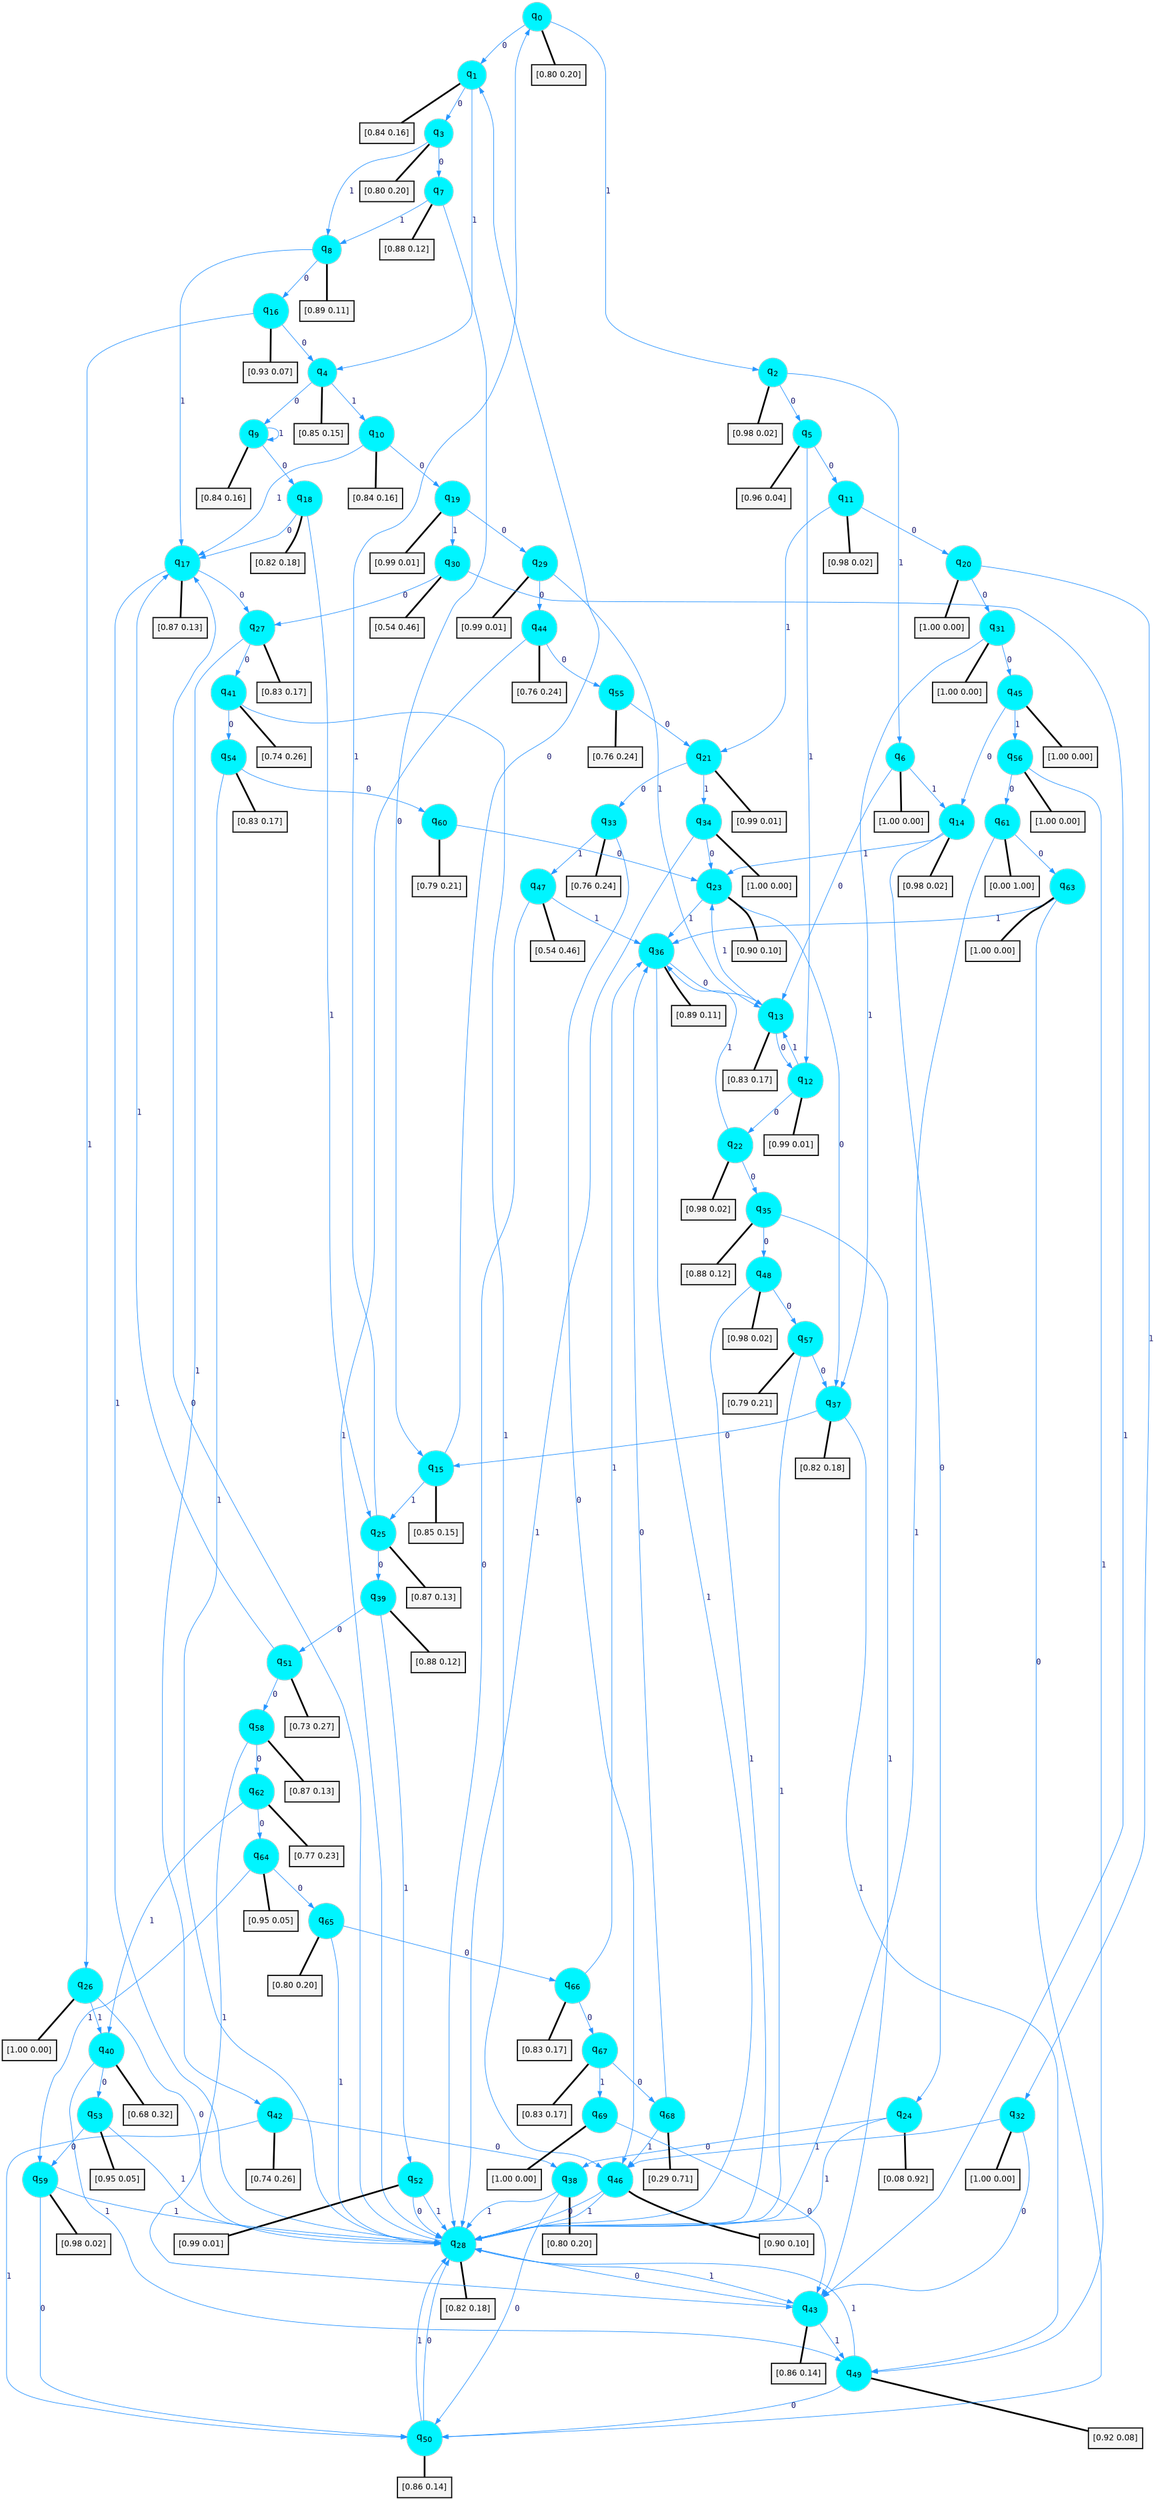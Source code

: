 digraph G {
graph [
bgcolor=transparent, dpi=300, rankdir=TD, size="40,25"];
node [
color=gray, fillcolor=turquoise1, fontcolor=black, fontname=Helvetica, fontsize=16, fontweight=bold, shape=circle, style=filled];
edge [
arrowsize=1, color=dodgerblue1, fontcolor=midnightblue, fontname=courier, fontweight=bold, penwidth=1, style=solid, weight=20];
0[label=<q<SUB>0</SUB>>];
1[label=<q<SUB>1</SUB>>];
2[label=<q<SUB>2</SUB>>];
3[label=<q<SUB>3</SUB>>];
4[label=<q<SUB>4</SUB>>];
5[label=<q<SUB>5</SUB>>];
6[label=<q<SUB>6</SUB>>];
7[label=<q<SUB>7</SUB>>];
8[label=<q<SUB>8</SUB>>];
9[label=<q<SUB>9</SUB>>];
10[label=<q<SUB>10</SUB>>];
11[label=<q<SUB>11</SUB>>];
12[label=<q<SUB>12</SUB>>];
13[label=<q<SUB>13</SUB>>];
14[label=<q<SUB>14</SUB>>];
15[label=<q<SUB>15</SUB>>];
16[label=<q<SUB>16</SUB>>];
17[label=<q<SUB>17</SUB>>];
18[label=<q<SUB>18</SUB>>];
19[label=<q<SUB>19</SUB>>];
20[label=<q<SUB>20</SUB>>];
21[label=<q<SUB>21</SUB>>];
22[label=<q<SUB>22</SUB>>];
23[label=<q<SUB>23</SUB>>];
24[label=<q<SUB>24</SUB>>];
25[label=<q<SUB>25</SUB>>];
26[label=<q<SUB>26</SUB>>];
27[label=<q<SUB>27</SUB>>];
28[label=<q<SUB>28</SUB>>];
29[label=<q<SUB>29</SUB>>];
30[label=<q<SUB>30</SUB>>];
31[label=<q<SUB>31</SUB>>];
32[label=<q<SUB>32</SUB>>];
33[label=<q<SUB>33</SUB>>];
34[label=<q<SUB>34</SUB>>];
35[label=<q<SUB>35</SUB>>];
36[label=<q<SUB>36</SUB>>];
37[label=<q<SUB>37</SUB>>];
38[label=<q<SUB>38</SUB>>];
39[label=<q<SUB>39</SUB>>];
40[label=<q<SUB>40</SUB>>];
41[label=<q<SUB>41</SUB>>];
42[label=<q<SUB>42</SUB>>];
43[label=<q<SUB>43</SUB>>];
44[label=<q<SUB>44</SUB>>];
45[label=<q<SUB>45</SUB>>];
46[label=<q<SUB>46</SUB>>];
47[label=<q<SUB>47</SUB>>];
48[label=<q<SUB>48</SUB>>];
49[label=<q<SUB>49</SUB>>];
50[label=<q<SUB>50</SUB>>];
51[label=<q<SUB>51</SUB>>];
52[label=<q<SUB>52</SUB>>];
53[label=<q<SUB>53</SUB>>];
54[label=<q<SUB>54</SUB>>];
55[label=<q<SUB>55</SUB>>];
56[label=<q<SUB>56</SUB>>];
57[label=<q<SUB>57</SUB>>];
58[label=<q<SUB>58</SUB>>];
59[label=<q<SUB>59</SUB>>];
60[label=<q<SUB>60</SUB>>];
61[label=<q<SUB>61</SUB>>];
62[label=<q<SUB>62</SUB>>];
63[label=<q<SUB>63</SUB>>];
64[label=<q<SUB>64</SUB>>];
65[label=<q<SUB>65</SUB>>];
66[label=<q<SUB>66</SUB>>];
67[label=<q<SUB>67</SUB>>];
68[label=<q<SUB>68</SUB>>];
69[label=<q<SUB>69</SUB>>];
70[label="[0.80 0.20]", shape=box,fontcolor=black, fontname=Helvetica, fontsize=14, penwidth=2, fillcolor=whitesmoke,color=black];
71[label="[0.84 0.16]", shape=box,fontcolor=black, fontname=Helvetica, fontsize=14, penwidth=2, fillcolor=whitesmoke,color=black];
72[label="[0.98 0.02]", shape=box,fontcolor=black, fontname=Helvetica, fontsize=14, penwidth=2, fillcolor=whitesmoke,color=black];
73[label="[0.80 0.20]", shape=box,fontcolor=black, fontname=Helvetica, fontsize=14, penwidth=2, fillcolor=whitesmoke,color=black];
74[label="[0.85 0.15]", shape=box,fontcolor=black, fontname=Helvetica, fontsize=14, penwidth=2, fillcolor=whitesmoke,color=black];
75[label="[0.96 0.04]", shape=box,fontcolor=black, fontname=Helvetica, fontsize=14, penwidth=2, fillcolor=whitesmoke,color=black];
76[label="[1.00 0.00]", shape=box,fontcolor=black, fontname=Helvetica, fontsize=14, penwidth=2, fillcolor=whitesmoke,color=black];
77[label="[0.88 0.12]", shape=box,fontcolor=black, fontname=Helvetica, fontsize=14, penwidth=2, fillcolor=whitesmoke,color=black];
78[label="[0.89 0.11]", shape=box,fontcolor=black, fontname=Helvetica, fontsize=14, penwidth=2, fillcolor=whitesmoke,color=black];
79[label="[0.84 0.16]", shape=box,fontcolor=black, fontname=Helvetica, fontsize=14, penwidth=2, fillcolor=whitesmoke,color=black];
80[label="[0.84 0.16]", shape=box,fontcolor=black, fontname=Helvetica, fontsize=14, penwidth=2, fillcolor=whitesmoke,color=black];
81[label="[0.98 0.02]", shape=box,fontcolor=black, fontname=Helvetica, fontsize=14, penwidth=2, fillcolor=whitesmoke,color=black];
82[label="[0.99 0.01]", shape=box,fontcolor=black, fontname=Helvetica, fontsize=14, penwidth=2, fillcolor=whitesmoke,color=black];
83[label="[0.83 0.17]", shape=box,fontcolor=black, fontname=Helvetica, fontsize=14, penwidth=2, fillcolor=whitesmoke,color=black];
84[label="[0.98 0.02]", shape=box,fontcolor=black, fontname=Helvetica, fontsize=14, penwidth=2, fillcolor=whitesmoke,color=black];
85[label="[0.85 0.15]", shape=box,fontcolor=black, fontname=Helvetica, fontsize=14, penwidth=2, fillcolor=whitesmoke,color=black];
86[label="[0.93 0.07]", shape=box,fontcolor=black, fontname=Helvetica, fontsize=14, penwidth=2, fillcolor=whitesmoke,color=black];
87[label="[0.87 0.13]", shape=box,fontcolor=black, fontname=Helvetica, fontsize=14, penwidth=2, fillcolor=whitesmoke,color=black];
88[label="[0.82 0.18]", shape=box,fontcolor=black, fontname=Helvetica, fontsize=14, penwidth=2, fillcolor=whitesmoke,color=black];
89[label="[0.99 0.01]", shape=box,fontcolor=black, fontname=Helvetica, fontsize=14, penwidth=2, fillcolor=whitesmoke,color=black];
90[label="[1.00 0.00]", shape=box,fontcolor=black, fontname=Helvetica, fontsize=14, penwidth=2, fillcolor=whitesmoke,color=black];
91[label="[0.99 0.01]", shape=box,fontcolor=black, fontname=Helvetica, fontsize=14, penwidth=2, fillcolor=whitesmoke,color=black];
92[label="[0.98 0.02]", shape=box,fontcolor=black, fontname=Helvetica, fontsize=14, penwidth=2, fillcolor=whitesmoke,color=black];
93[label="[0.90 0.10]", shape=box,fontcolor=black, fontname=Helvetica, fontsize=14, penwidth=2, fillcolor=whitesmoke,color=black];
94[label="[0.08 0.92]", shape=box,fontcolor=black, fontname=Helvetica, fontsize=14, penwidth=2, fillcolor=whitesmoke,color=black];
95[label="[0.87 0.13]", shape=box,fontcolor=black, fontname=Helvetica, fontsize=14, penwidth=2, fillcolor=whitesmoke,color=black];
96[label="[1.00 0.00]", shape=box,fontcolor=black, fontname=Helvetica, fontsize=14, penwidth=2, fillcolor=whitesmoke,color=black];
97[label="[0.83 0.17]", shape=box,fontcolor=black, fontname=Helvetica, fontsize=14, penwidth=2, fillcolor=whitesmoke,color=black];
98[label="[0.82 0.18]", shape=box,fontcolor=black, fontname=Helvetica, fontsize=14, penwidth=2, fillcolor=whitesmoke,color=black];
99[label="[0.99 0.01]", shape=box,fontcolor=black, fontname=Helvetica, fontsize=14, penwidth=2, fillcolor=whitesmoke,color=black];
100[label="[0.54 0.46]", shape=box,fontcolor=black, fontname=Helvetica, fontsize=14, penwidth=2, fillcolor=whitesmoke,color=black];
101[label="[1.00 0.00]", shape=box,fontcolor=black, fontname=Helvetica, fontsize=14, penwidth=2, fillcolor=whitesmoke,color=black];
102[label="[1.00 0.00]", shape=box,fontcolor=black, fontname=Helvetica, fontsize=14, penwidth=2, fillcolor=whitesmoke,color=black];
103[label="[0.76 0.24]", shape=box,fontcolor=black, fontname=Helvetica, fontsize=14, penwidth=2, fillcolor=whitesmoke,color=black];
104[label="[1.00 0.00]", shape=box,fontcolor=black, fontname=Helvetica, fontsize=14, penwidth=2, fillcolor=whitesmoke,color=black];
105[label="[0.88 0.12]", shape=box,fontcolor=black, fontname=Helvetica, fontsize=14, penwidth=2, fillcolor=whitesmoke,color=black];
106[label="[0.89 0.11]", shape=box,fontcolor=black, fontname=Helvetica, fontsize=14, penwidth=2, fillcolor=whitesmoke,color=black];
107[label="[0.82 0.18]", shape=box,fontcolor=black, fontname=Helvetica, fontsize=14, penwidth=2, fillcolor=whitesmoke,color=black];
108[label="[0.80 0.20]", shape=box,fontcolor=black, fontname=Helvetica, fontsize=14, penwidth=2, fillcolor=whitesmoke,color=black];
109[label="[0.88 0.12]", shape=box,fontcolor=black, fontname=Helvetica, fontsize=14, penwidth=2, fillcolor=whitesmoke,color=black];
110[label="[0.68 0.32]", shape=box,fontcolor=black, fontname=Helvetica, fontsize=14, penwidth=2, fillcolor=whitesmoke,color=black];
111[label="[0.74 0.26]", shape=box,fontcolor=black, fontname=Helvetica, fontsize=14, penwidth=2, fillcolor=whitesmoke,color=black];
112[label="[0.74 0.26]", shape=box,fontcolor=black, fontname=Helvetica, fontsize=14, penwidth=2, fillcolor=whitesmoke,color=black];
113[label="[0.86 0.14]", shape=box,fontcolor=black, fontname=Helvetica, fontsize=14, penwidth=2, fillcolor=whitesmoke,color=black];
114[label="[0.76 0.24]", shape=box,fontcolor=black, fontname=Helvetica, fontsize=14, penwidth=2, fillcolor=whitesmoke,color=black];
115[label="[1.00 0.00]", shape=box,fontcolor=black, fontname=Helvetica, fontsize=14, penwidth=2, fillcolor=whitesmoke,color=black];
116[label="[0.90 0.10]", shape=box,fontcolor=black, fontname=Helvetica, fontsize=14, penwidth=2, fillcolor=whitesmoke,color=black];
117[label="[0.54 0.46]", shape=box,fontcolor=black, fontname=Helvetica, fontsize=14, penwidth=2, fillcolor=whitesmoke,color=black];
118[label="[0.98 0.02]", shape=box,fontcolor=black, fontname=Helvetica, fontsize=14, penwidth=2, fillcolor=whitesmoke,color=black];
119[label="[0.92 0.08]", shape=box,fontcolor=black, fontname=Helvetica, fontsize=14, penwidth=2, fillcolor=whitesmoke,color=black];
120[label="[0.86 0.14]", shape=box,fontcolor=black, fontname=Helvetica, fontsize=14, penwidth=2, fillcolor=whitesmoke,color=black];
121[label="[0.73 0.27]", shape=box,fontcolor=black, fontname=Helvetica, fontsize=14, penwidth=2, fillcolor=whitesmoke,color=black];
122[label="[0.99 0.01]", shape=box,fontcolor=black, fontname=Helvetica, fontsize=14, penwidth=2, fillcolor=whitesmoke,color=black];
123[label="[0.95 0.05]", shape=box,fontcolor=black, fontname=Helvetica, fontsize=14, penwidth=2, fillcolor=whitesmoke,color=black];
124[label="[0.83 0.17]", shape=box,fontcolor=black, fontname=Helvetica, fontsize=14, penwidth=2, fillcolor=whitesmoke,color=black];
125[label="[0.76 0.24]", shape=box,fontcolor=black, fontname=Helvetica, fontsize=14, penwidth=2, fillcolor=whitesmoke,color=black];
126[label="[1.00 0.00]", shape=box,fontcolor=black, fontname=Helvetica, fontsize=14, penwidth=2, fillcolor=whitesmoke,color=black];
127[label="[0.79 0.21]", shape=box,fontcolor=black, fontname=Helvetica, fontsize=14, penwidth=2, fillcolor=whitesmoke,color=black];
128[label="[0.87 0.13]", shape=box,fontcolor=black, fontname=Helvetica, fontsize=14, penwidth=2, fillcolor=whitesmoke,color=black];
129[label="[0.98 0.02]", shape=box,fontcolor=black, fontname=Helvetica, fontsize=14, penwidth=2, fillcolor=whitesmoke,color=black];
130[label="[0.79 0.21]", shape=box,fontcolor=black, fontname=Helvetica, fontsize=14, penwidth=2, fillcolor=whitesmoke,color=black];
131[label="[0.00 1.00]", shape=box,fontcolor=black, fontname=Helvetica, fontsize=14, penwidth=2, fillcolor=whitesmoke,color=black];
132[label="[0.77 0.23]", shape=box,fontcolor=black, fontname=Helvetica, fontsize=14, penwidth=2, fillcolor=whitesmoke,color=black];
133[label="[1.00 0.00]", shape=box,fontcolor=black, fontname=Helvetica, fontsize=14, penwidth=2, fillcolor=whitesmoke,color=black];
134[label="[0.95 0.05]", shape=box,fontcolor=black, fontname=Helvetica, fontsize=14, penwidth=2, fillcolor=whitesmoke,color=black];
135[label="[0.80 0.20]", shape=box,fontcolor=black, fontname=Helvetica, fontsize=14, penwidth=2, fillcolor=whitesmoke,color=black];
136[label="[0.83 0.17]", shape=box,fontcolor=black, fontname=Helvetica, fontsize=14, penwidth=2, fillcolor=whitesmoke,color=black];
137[label="[0.83 0.17]", shape=box,fontcolor=black, fontname=Helvetica, fontsize=14, penwidth=2, fillcolor=whitesmoke,color=black];
138[label="[0.29 0.71]", shape=box,fontcolor=black, fontname=Helvetica, fontsize=14, penwidth=2, fillcolor=whitesmoke,color=black];
139[label="[1.00 0.00]", shape=box,fontcolor=black, fontname=Helvetica, fontsize=14, penwidth=2, fillcolor=whitesmoke,color=black];
0->1 [label=0];
0->2 [label=1];
0->70 [arrowhead=none, penwidth=3,color=black];
1->3 [label=0];
1->4 [label=1];
1->71 [arrowhead=none, penwidth=3,color=black];
2->5 [label=0];
2->6 [label=1];
2->72 [arrowhead=none, penwidth=3,color=black];
3->7 [label=0];
3->8 [label=1];
3->73 [arrowhead=none, penwidth=3,color=black];
4->9 [label=0];
4->10 [label=1];
4->74 [arrowhead=none, penwidth=3,color=black];
5->11 [label=0];
5->12 [label=1];
5->75 [arrowhead=none, penwidth=3,color=black];
6->13 [label=0];
6->14 [label=1];
6->76 [arrowhead=none, penwidth=3,color=black];
7->15 [label=0];
7->8 [label=1];
7->77 [arrowhead=none, penwidth=3,color=black];
8->16 [label=0];
8->17 [label=1];
8->78 [arrowhead=none, penwidth=3,color=black];
9->18 [label=0];
9->9 [label=1];
9->79 [arrowhead=none, penwidth=3,color=black];
10->19 [label=0];
10->17 [label=1];
10->80 [arrowhead=none, penwidth=3,color=black];
11->20 [label=0];
11->21 [label=1];
11->81 [arrowhead=none, penwidth=3,color=black];
12->22 [label=0];
12->13 [label=1];
12->82 [arrowhead=none, penwidth=3,color=black];
13->12 [label=0];
13->23 [label=1];
13->83 [arrowhead=none, penwidth=3,color=black];
14->24 [label=0];
14->23 [label=1];
14->84 [arrowhead=none, penwidth=3,color=black];
15->1 [label=0];
15->25 [label=1];
15->85 [arrowhead=none, penwidth=3,color=black];
16->4 [label=0];
16->26 [label=1];
16->86 [arrowhead=none, penwidth=3,color=black];
17->27 [label=0];
17->28 [label=1];
17->87 [arrowhead=none, penwidth=3,color=black];
18->17 [label=0];
18->25 [label=1];
18->88 [arrowhead=none, penwidth=3,color=black];
19->29 [label=0];
19->30 [label=1];
19->89 [arrowhead=none, penwidth=3,color=black];
20->31 [label=0];
20->32 [label=1];
20->90 [arrowhead=none, penwidth=3,color=black];
21->33 [label=0];
21->34 [label=1];
21->91 [arrowhead=none, penwidth=3,color=black];
22->35 [label=0];
22->36 [label=1];
22->92 [arrowhead=none, penwidth=3,color=black];
23->37 [label=0];
23->36 [label=1];
23->93 [arrowhead=none, penwidth=3,color=black];
24->38 [label=0];
24->28 [label=1];
24->94 [arrowhead=none, penwidth=3,color=black];
25->39 [label=0];
25->0 [label=1];
25->95 [arrowhead=none, penwidth=3,color=black];
26->28 [label=0];
26->40 [label=1];
26->96 [arrowhead=none, penwidth=3,color=black];
27->41 [label=0];
27->42 [label=1];
27->97 [arrowhead=none, penwidth=3,color=black];
28->17 [label=0];
28->43 [label=1];
28->98 [arrowhead=none, penwidth=3,color=black];
29->44 [label=0];
29->13 [label=1];
29->99 [arrowhead=none, penwidth=3,color=black];
30->27 [label=0];
30->43 [label=1];
30->100 [arrowhead=none, penwidth=3,color=black];
31->45 [label=0];
31->37 [label=1];
31->101 [arrowhead=none, penwidth=3,color=black];
32->43 [label=0];
32->46 [label=1];
32->102 [arrowhead=none, penwidth=3,color=black];
33->46 [label=0];
33->47 [label=1];
33->103 [arrowhead=none, penwidth=3,color=black];
34->23 [label=0];
34->28 [label=1];
34->104 [arrowhead=none, penwidth=3,color=black];
35->48 [label=0];
35->43 [label=1];
35->105 [arrowhead=none, penwidth=3,color=black];
36->13 [label=0];
36->28 [label=1];
36->106 [arrowhead=none, penwidth=3,color=black];
37->15 [label=0];
37->49 [label=1];
37->107 [arrowhead=none, penwidth=3,color=black];
38->50 [label=0];
38->28 [label=1];
38->108 [arrowhead=none, penwidth=3,color=black];
39->51 [label=0];
39->52 [label=1];
39->109 [arrowhead=none, penwidth=3,color=black];
40->53 [label=0];
40->49 [label=1];
40->110 [arrowhead=none, penwidth=3,color=black];
41->54 [label=0];
41->46 [label=1];
41->111 [arrowhead=none, penwidth=3,color=black];
42->38 [label=0];
42->50 [label=1];
42->112 [arrowhead=none, penwidth=3,color=black];
43->28 [label=0];
43->49 [label=1];
43->113 [arrowhead=none, penwidth=3,color=black];
44->55 [label=0];
44->28 [label=1];
44->114 [arrowhead=none, penwidth=3,color=black];
45->14 [label=0];
45->56 [label=1];
45->115 [arrowhead=none, penwidth=3,color=black];
46->28 [label=0];
46->28 [label=1];
46->116 [arrowhead=none, penwidth=3,color=black];
47->28 [label=0];
47->36 [label=1];
47->117 [arrowhead=none, penwidth=3,color=black];
48->57 [label=0];
48->28 [label=1];
48->118 [arrowhead=none, penwidth=3,color=black];
49->50 [label=0];
49->28 [label=1];
49->119 [arrowhead=none, penwidth=3,color=black];
50->28 [label=0];
50->28 [label=1];
50->120 [arrowhead=none, penwidth=3,color=black];
51->58 [label=0];
51->17 [label=1];
51->121 [arrowhead=none, penwidth=3,color=black];
52->28 [label=0];
52->28 [label=1];
52->122 [arrowhead=none, penwidth=3,color=black];
53->59 [label=0];
53->28 [label=1];
53->123 [arrowhead=none, penwidth=3,color=black];
54->60 [label=0];
54->28 [label=1];
54->124 [arrowhead=none, penwidth=3,color=black];
55->21 [label=0];
55->125 [arrowhead=none, penwidth=3,color=black];
56->61 [label=0];
56->49 [label=1];
56->126 [arrowhead=none, penwidth=3,color=black];
57->37 [label=0];
57->28 [label=1];
57->127 [arrowhead=none, penwidth=3,color=black];
58->62 [label=0];
58->43 [label=1];
58->128 [arrowhead=none, penwidth=3,color=black];
59->50 [label=0];
59->28 [label=1];
59->129 [arrowhead=none, penwidth=3,color=black];
60->23 [label=0];
60->130 [arrowhead=none, penwidth=3,color=black];
61->63 [label=0];
61->28 [label=1];
61->131 [arrowhead=none, penwidth=3,color=black];
62->64 [label=0];
62->40 [label=1];
62->132 [arrowhead=none, penwidth=3,color=black];
63->50 [label=0];
63->36 [label=1];
63->133 [arrowhead=none, penwidth=3,color=black];
64->65 [label=0];
64->59 [label=1];
64->134 [arrowhead=none, penwidth=3,color=black];
65->66 [label=0];
65->28 [label=1];
65->135 [arrowhead=none, penwidth=3,color=black];
66->67 [label=0];
66->36 [label=1];
66->136 [arrowhead=none, penwidth=3,color=black];
67->68 [label=0];
67->69 [label=1];
67->137 [arrowhead=none, penwidth=3,color=black];
68->36 [label=0];
68->46 [label=1];
68->138 [arrowhead=none, penwidth=3,color=black];
69->43 [label=0];
69->139 [arrowhead=none, penwidth=3,color=black];
}
